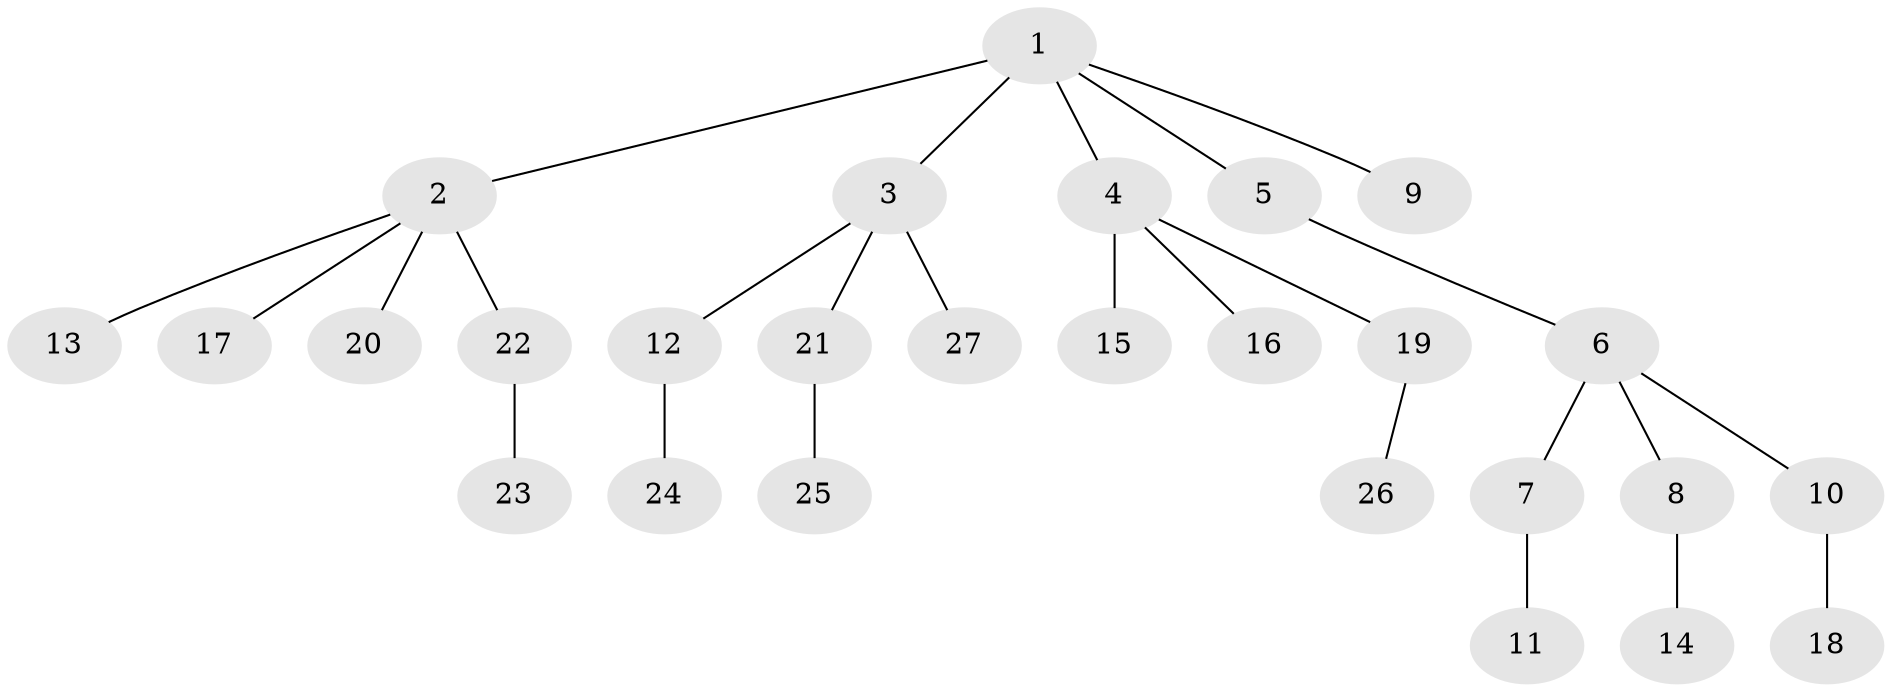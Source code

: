 // original degree distribution, {5: 0.0784313725490196, 7: 0.0196078431372549, 3: 0.11764705882352941, 2: 0.29411764705882354, 1: 0.49019607843137253}
// Generated by graph-tools (version 1.1) at 2025/36/03/09/25 02:36:29]
// undirected, 27 vertices, 26 edges
graph export_dot {
graph [start="1"]
  node [color=gray90,style=filled];
  1;
  2;
  3;
  4;
  5;
  6;
  7;
  8;
  9;
  10;
  11;
  12;
  13;
  14;
  15;
  16;
  17;
  18;
  19;
  20;
  21;
  22;
  23;
  24;
  25;
  26;
  27;
  1 -- 2 [weight=2.0];
  1 -- 3 [weight=1.0];
  1 -- 4 [weight=1.0];
  1 -- 5 [weight=1.0];
  1 -- 9 [weight=1.0];
  2 -- 13 [weight=1.0];
  2 -- 17 [weight=1.0];
  2 -- 20 [weight=1.0];
  2 -- 22 [weight=1.0];
  3 -- 12 [weight=1.0];
  3 -- 21 [weight=1.0];
  3 -- 27 [weight=1.0];
  4 -- 15 [weight=1.0];
  4 -- 16 [weight=1.0];
  4 -- 19 [weight=1.0];
  5 -- 6 [weight=1.0];
  6 -- 7 [weight=1.0];
  6 -- 8 [weight=1.0];
  6 -- 10 [weight=1.0];
  7 -- 11 [weight=1.0];
  8 -- 14 [weight=1.0];
  10 -- 18 [weight=1.0];
  12 -- 24 [weight=1.0];
  19 -- 26 [weight=1.0];
  21 -- 25 [weight=1.0];
  22 -- 23 [weight=1.0];
}
